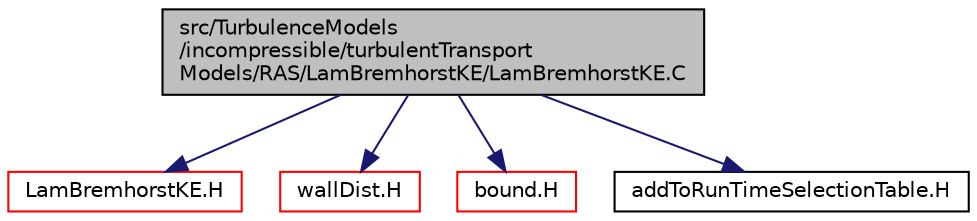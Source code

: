 digraph "src/TurbulenceModels/incompressible/turbulentTransportModels/RAS/LamBremhorstKE/LamBremhorstKE.C"
{
  bgcolor="transparent";
  edge [fontname="Helvetica",fontsize="10",labelfontname="Helvetica",labelfontsize="10"];
  node [fontname="Helvetica",fontsize="10",shape=record];
  Node0 [label="src/TurbulenceModels\l/incompressible/turbulentTransport\lModels/RAS/LamBremhorstKE/LamBremhorstKE.C",height=0.2,width=0.4,color="black", fillcolor="grey75", style="filled", fontcolor="black"];
  Node0 -> Node1 [color="midnightblue",fontsize="10",style="solid",fontname="Helvetica"];
  Node1 [label="LamBremhorstKE.H",height=0.2,width=0.4,color="red",URL="$a17702.html"];
  Node0 -> Node349 [color="midnightblue",fontsize="10",style="solid",fontname="Helvetica"];
  Node349 [label="wallDist.H",height=0.2,width=0.4,color="red",URL="$a03938.html"];
  Node0 -> Node359 [color="midnightblue",fontsize="10",style="solid",fontname="Helvetica"];
  Node359 [label="bound.H",height=0.2,width=0.4,color="red",URL="$a01241.html",tooltip="Bound the given scalar field if it has gone unbounded. "];
  Node0 -> Node360 [color="midnightblue",fontsize="10",style="solid",fontname="Helvetica"];
  Node360 [label="addToRunTimeSelectionTable.H",height=0.2,width=0.4,color="black",URL="$a09989.html",tooltip="Macros for easy insertion into run-time selection tables. "];
}
